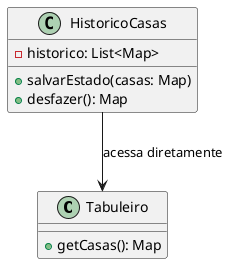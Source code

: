 @startuml
class Tabuleiro {
    +getCasas(): Map
}

class HistoricoCasas {
    -historico: List<Map>
    +salvarEstado(casas: Map)
    +desfazer(): Map
}

HistoricoCasas --> Tabuleiro : acessa diretamente

@enduml